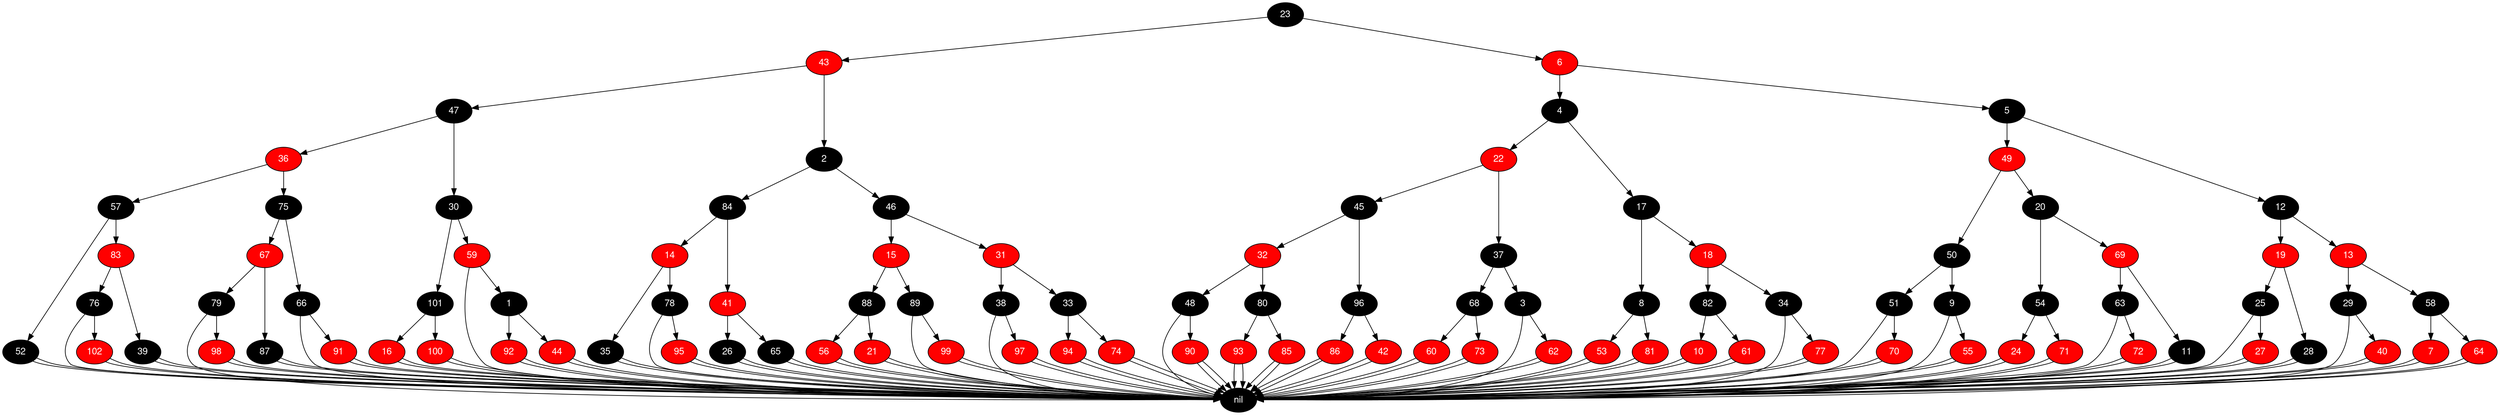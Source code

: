 digraph RB_Teste {
	node [fontname="Helvetica,Arial,sans-serif" style="filled"]
	edge [fontname="Helvetica,Arial,sans-serif" color="black"]

	{
		node [fillcolor=" black" fontcolor=" white"] nil 
		node [fillcolor=" black" fontcolor=" white"] 23 
		node [fillcolor=" red" fontcolor=" white"] 43 
		node [fillcolor=" black" fontcolor=" white"] 47 
		node [fillcolor=" red" fontcolor=" white"] 36 
		node [fillcolor=" black" fontcolor=" white"] 57 
		node [fillcolor=" black" fontcolor=" white"] 52 
		node [fillcolor=" red" fontcolor=" white"] 83 
		node [fillcolor=" black" fontcolor=" white"] 76 
		node [fillcolor=" red" fontcolor=" white"] 102 
		node [fillcolor=" black" fontcolor=" white"] 39 
		node [fillcolor=" black" fontcolor=" white"] 75 
		node [fillcolor=" red" fontcolor=" white"] 67 
		node [fillcolor=" black" fontcolor=" white"] 79 
		node [fillcolor=" red" fontcolor=" white"] 98 
		node [fillcolor=" black" fontcolor=" white"] 87 
		node [fillcolor=" black" fontcolor=" white"] 66 
		node [fillcolor=" red" fontcolor=" white"] 91 
		node [fillcolor=" black" fontcolor=" white"] 30 
		node [fillcolor=" black" fontcolor=" white"] 101 
		node [fillcolor=" red" fontcolor=" white"] 16 
		node [fillcolor=" red" fontcolor=" white"] 100 
		node [fillcolor=" red" fontcolor=" white"] 59 
		node [fillcolor=" black" fontcolor=" white"] 1 
		node [fillcolor=" red" fontcolor=" white"] 92 
		node [fillcolor=" red" fontcolor=" white"] 44 
		node [fillcolor=" black" fontcolor=" white"] 2 
		node [fillcolor=" black" fontcolor=" white"] 84 
		node [fillcolor=" red" fontcolor=" white"] 14 
		node [fillcolor=" black" fontcolor=" white"] 35 
		node [fillcolor=" black" fontcolor=" white"] 78 
		node [fillcolor=" red" fontcolor=" white"] 95 
		node [fillcolor=" red" fontcolor=" white"] 41 
		node [fillcolor=" black" fontcolor=" white"] 26 
		node [fillcolor=" black" fontcolor=" white"] 65 
		node [fillcolor=" black" fontcolor=" white"] 46 
		node [fillcolor=" red" fontcolor=" white"] 15 
		node [fillcolor=" black" fontcolor=" white"] 88 
		node [fillcolor=" red" fontcolor=" white"] 56 
		node [fillcolor=" red" fontcolor=" white"] 21 
		node [fillcolor=" black" fontcolor=" white"] 89 
		node [fillcolor=" red" fontcolor=" white"] 99 
		node [fillcolor=" red" fontcolor=" white"] 31 
		node [fillcolor=" black" fontcolor=" white"] 38 
		node [fillcolor=" red" fontcolor=" white"] 97 
		node [fillcolor=" black" fontcolor=" white"] 33 
		node [fillcolor=" red" fontcolor=" white"] 94 
		node [fillcolor=" red" fontcolor=" white"] 74 
		node [fillcolor=" red" fontcolor=" white"] 6 
		node [fillcolor=" black" fontcolor=" white"] 4 
		node [fillcolor=" red" fontcolor=" white"] 22 
		node [fillcolor=" black" fontcolor=" white"] 45 
		node [fillcolor=" red" fontcolor=" white"] 32 
		node [fillcolor=" black" fontcolor=" white"] 48 
		node [fillcolor=" red" fontcolor=" white"] 90 
		node [fillcolor=" black" fontcolor=" white"] 80 
		node [fillcolor=" red" fontcolor=" white"] 93 
		node [fillcolor=" red" fontcolor=" white"] 85 
		node [fillcolor=" black" fontcolor=" white"] 96 
		node [fillcolor=" red" fontcolor=" white"] 86 
		node [fillcolor=" red" fontcolor=" white"] 42 
		node [fillcolor=" black" fontcolor=" white"] 37 
		node [fillcolor=" black" fontcolor=" white"] 68 
		node [fillcolor=" red" fontcolor=" white"] 60 
		node [fillcolor=" red" fontcolor=" white"] 73 
		node [fillcolor=" black" fontcolor=" white"] 3 
		node [fillcolor=" red" fontcolor=" white"] 62 
		node [fillcolor=" black" fontcolor=" white"] 17 
		node [fillcolor=" black" fontcolor=" white"] 8 
		node [fillcolor=" red" fontcolor=" white"] 53 
		node [fillcolor=" red" fontcolor=" white"] 81 
		node [fillcolor=" red" fontcolor=" white"] 18 
		node [fillcolor=" black" fontcolor=" white"] 82 
		node [fillcolor=" red" fontcolor=" white"] 10 
		node [fillcolor=" red" fontcolor=" white"] 61 
		node [fillcolor=" black" fontcolor=" white"] 34 
		node [fillcolor=" red" fontcolor=" white"] 77 
		node [fillcolor=" black" fontcolor=" white"] 5 
		node [fillcolor=" red" fontcolor=" white"] 49 
		node [fillcolor=" black" fontcolor=" white"] 50 
		node [fillcolor=" black" fontcolor=" white"] 51 
		node [fillcolor=" red" fontcolor=" white"] 70 
		node [fillcolor=" black" fontcolor=" white"] 9 
		node [fillcolor=" red" fontcolor=" white"] 55 
		node [fillcolor=" black" fontcolor=" white"] 20 
		node [fillcolor=" black" fontcolor=" white"] 54 
		node [fillcolor=" red" fontcolor=" white"] 24 
		node [fillcolor=" red" fontcolor=" white"] 71 
		node [fillcolor=" red" fontcolor=" white"] 69 
		node [fillcolor=" black" fontcolor=" white"] 63 
		node [fillcolor=" red" fontcolor=" white"] 72 
		node [fillcolor=" black" fontcolor=" white"] 11 
		node [fillcolor=" black" fontcolor=" white"] 12 
		node [fillcolor=" red" fontcolor=" white"] 19 
		node [fillcolor=" black" fontcolor=" white"] 25 
		node [fillcolor=" red" fontcolor=" white"] 27 
		node [fillcolor=" black" fontcolor=" white"] 28 
		node [fillcolor=" red" fontcolor=" white"] 13 
		node [fillcolor=" black" fontcolor=" white"] 29 
		node [fillcolor=" red" fontcolor=" white"] 40 
		node [fillcolor=" black" fontcolor=" white"] 58 
		node [fillcolor=" red" fontcolor=" white"] 7 
		node [fillcolor=" red" fontcolor=" white"] 64 
	}

	23 -> 43 
	23 -> 6 
	43 -> 47 
	43 -> 2 
	47 -> 36 
	47 -> 30 
	36 -> 57 
	36 -> 75 
	57 -> 52 
	57 -> 83 
	52 -> nil 
	52 -> nil 
	83 -> 76 
	83 -> 39 
	76 -> 102 
	76 -> nil 
	102 -> nil 
	102 -> nil 
	39 -> nil 
	39 -> nil 
	75 -> 67 
	75 -> 66 
	67 -> 79 
	67 -> 87 
	79 -> 98 
	79 -> nil 
	98 -> nil 
	98 -> nil 
	87 -> nil 
	87 -> nil 
	66 -> 91 
	66 -> nil 
	91 -> nil 
	91 -> nil 
	30 -> 101 
	30 -> 59 
	101 -> 16 
	101 -> 100 
	16 -> nil 
	16 -> nil 
	100 -> nil 
	100 -> nil 
	59 -> 1 
	59 -> nil 
	1 -> 92 
	1 -> 44 
	92 -> nil 
	92 -> nil 
	44 -> nil 
	44 -> nil 
	2 -> 84 
	2 -> 46 
	84 -> 14 
	84 -> 41 
	14 -> 35 
	14 -> 78 
	35 -> nil 
	35 -> nil 
	78 -> 95 
	78 -> nil 
	95 -> nil 
	95 -> nil 
	41 -> 26 
	41 -> 65 
	26 -> nil 
	26 -> nil 
	65 -> nil 
	65 -> nil 
	46 -> 15 
	46 -> 31 
	15 -> 88 
	15 -> 89 
	88 -> 56 
	88 -> 21 
	56 -> nil 
	56 -> nil 
	21 -> nil 
	21 -> nil 
	89 -> 99 
	89 -> nil 
	99 -> nil 
	99 -> nil 
	31 -> 38 
	31 -> 33 
	38 -> 97 
	38 -> nil 
	97 -> nil 
	97 -> nil 
	33 -> 94 
	33 -> 74 
	94 -> nil 
	94 -> nil 
	74 -> nil 
	74 -> nil 
	6 -> 4 
	6 -> 5 
	4 -> 22 
	4 -> 17 
	22 -> 45 
	22 -> 37 
	45 -> 32 
	45 -> 96 
	32 -> 48 
	32 -> 80 
	48 -> 90 
	48 -> nil 
	90 -> nil 
	90 -> nil 
	80 -> 93 
	80 -> 85 
	93 -> nil 
	93 -> nil 
	85 -> nil 
	85 -> nil 
	96 -> 86 
	96 -> 42 
	86 -> nil 
	86 -> nil 
	42 -> nil 
	42 -> nil 
	37 -> 68 
	37 -> 3 
	68 -> 60 
	68 -> 73 
	60 -> nil 
	60 -> nil 
	73 -> nil 
	73 -> nil 
	3 -> 62 
	3 -> nil 
	62 -> nil 
	62 -> nil 
	17 -> 8 
	17 -> 18 
	8 -> 53 
	8 -> 81 
	53 -> nil 
	53 -> nil 
	81 -> nil 
	81 -> nil 
	18 -> 82 
	18 -> 34 
	82 -> 10 
	82 -> 61 
	10 -> nil 
	10 -> nil 
	61 -> nil 
	61 -> nil 
	34 -> 77 
	34 -> nil 
	77 -> nil 
	77 -> nil 
	5 -> 49 
	5 -> 12 
	49 -> 50 
	49 -> 20 
	50 -> 51 
	50 -> 9 
	51 -> 70 
	51 -> nil 
	70 -> nil 
	70 -> nil 
	9 -> 55 
	9 -> nil 
	55 -> nil 
	55 -> nil 
	20 -> 54 
	20 -> 69 
	54 -> 24 
	54 -> 71 
	24 -> nil 
	24 -> nil 
	71 -> nil 
	71 -> nil 
	69 -> 63 
	69 -> 11 
	63 -> 72 
	63 -> nil 
	72 -> nil 
	72 -> nil 
	11 -> nil 
	11 -> nil 
	12 -> 19 
	12 -> 13 
	19 -> 25 
	19 -> 28 
	25 -> 27 
	25 -> nil 
	27 -> nil 
	27 -> nil 
	28 -> nil 
	28 -> nil 
	13 -> 29 
	13 -> 58 
	29 -> 40 
	29 -> nil 
	40 -> nil 
	40 -> nil 
	58 -> 7 
	58 -> 64 
	7 -> nil 
	7 -> nil 
	64 -> nil 
	64 -> nil 
}

